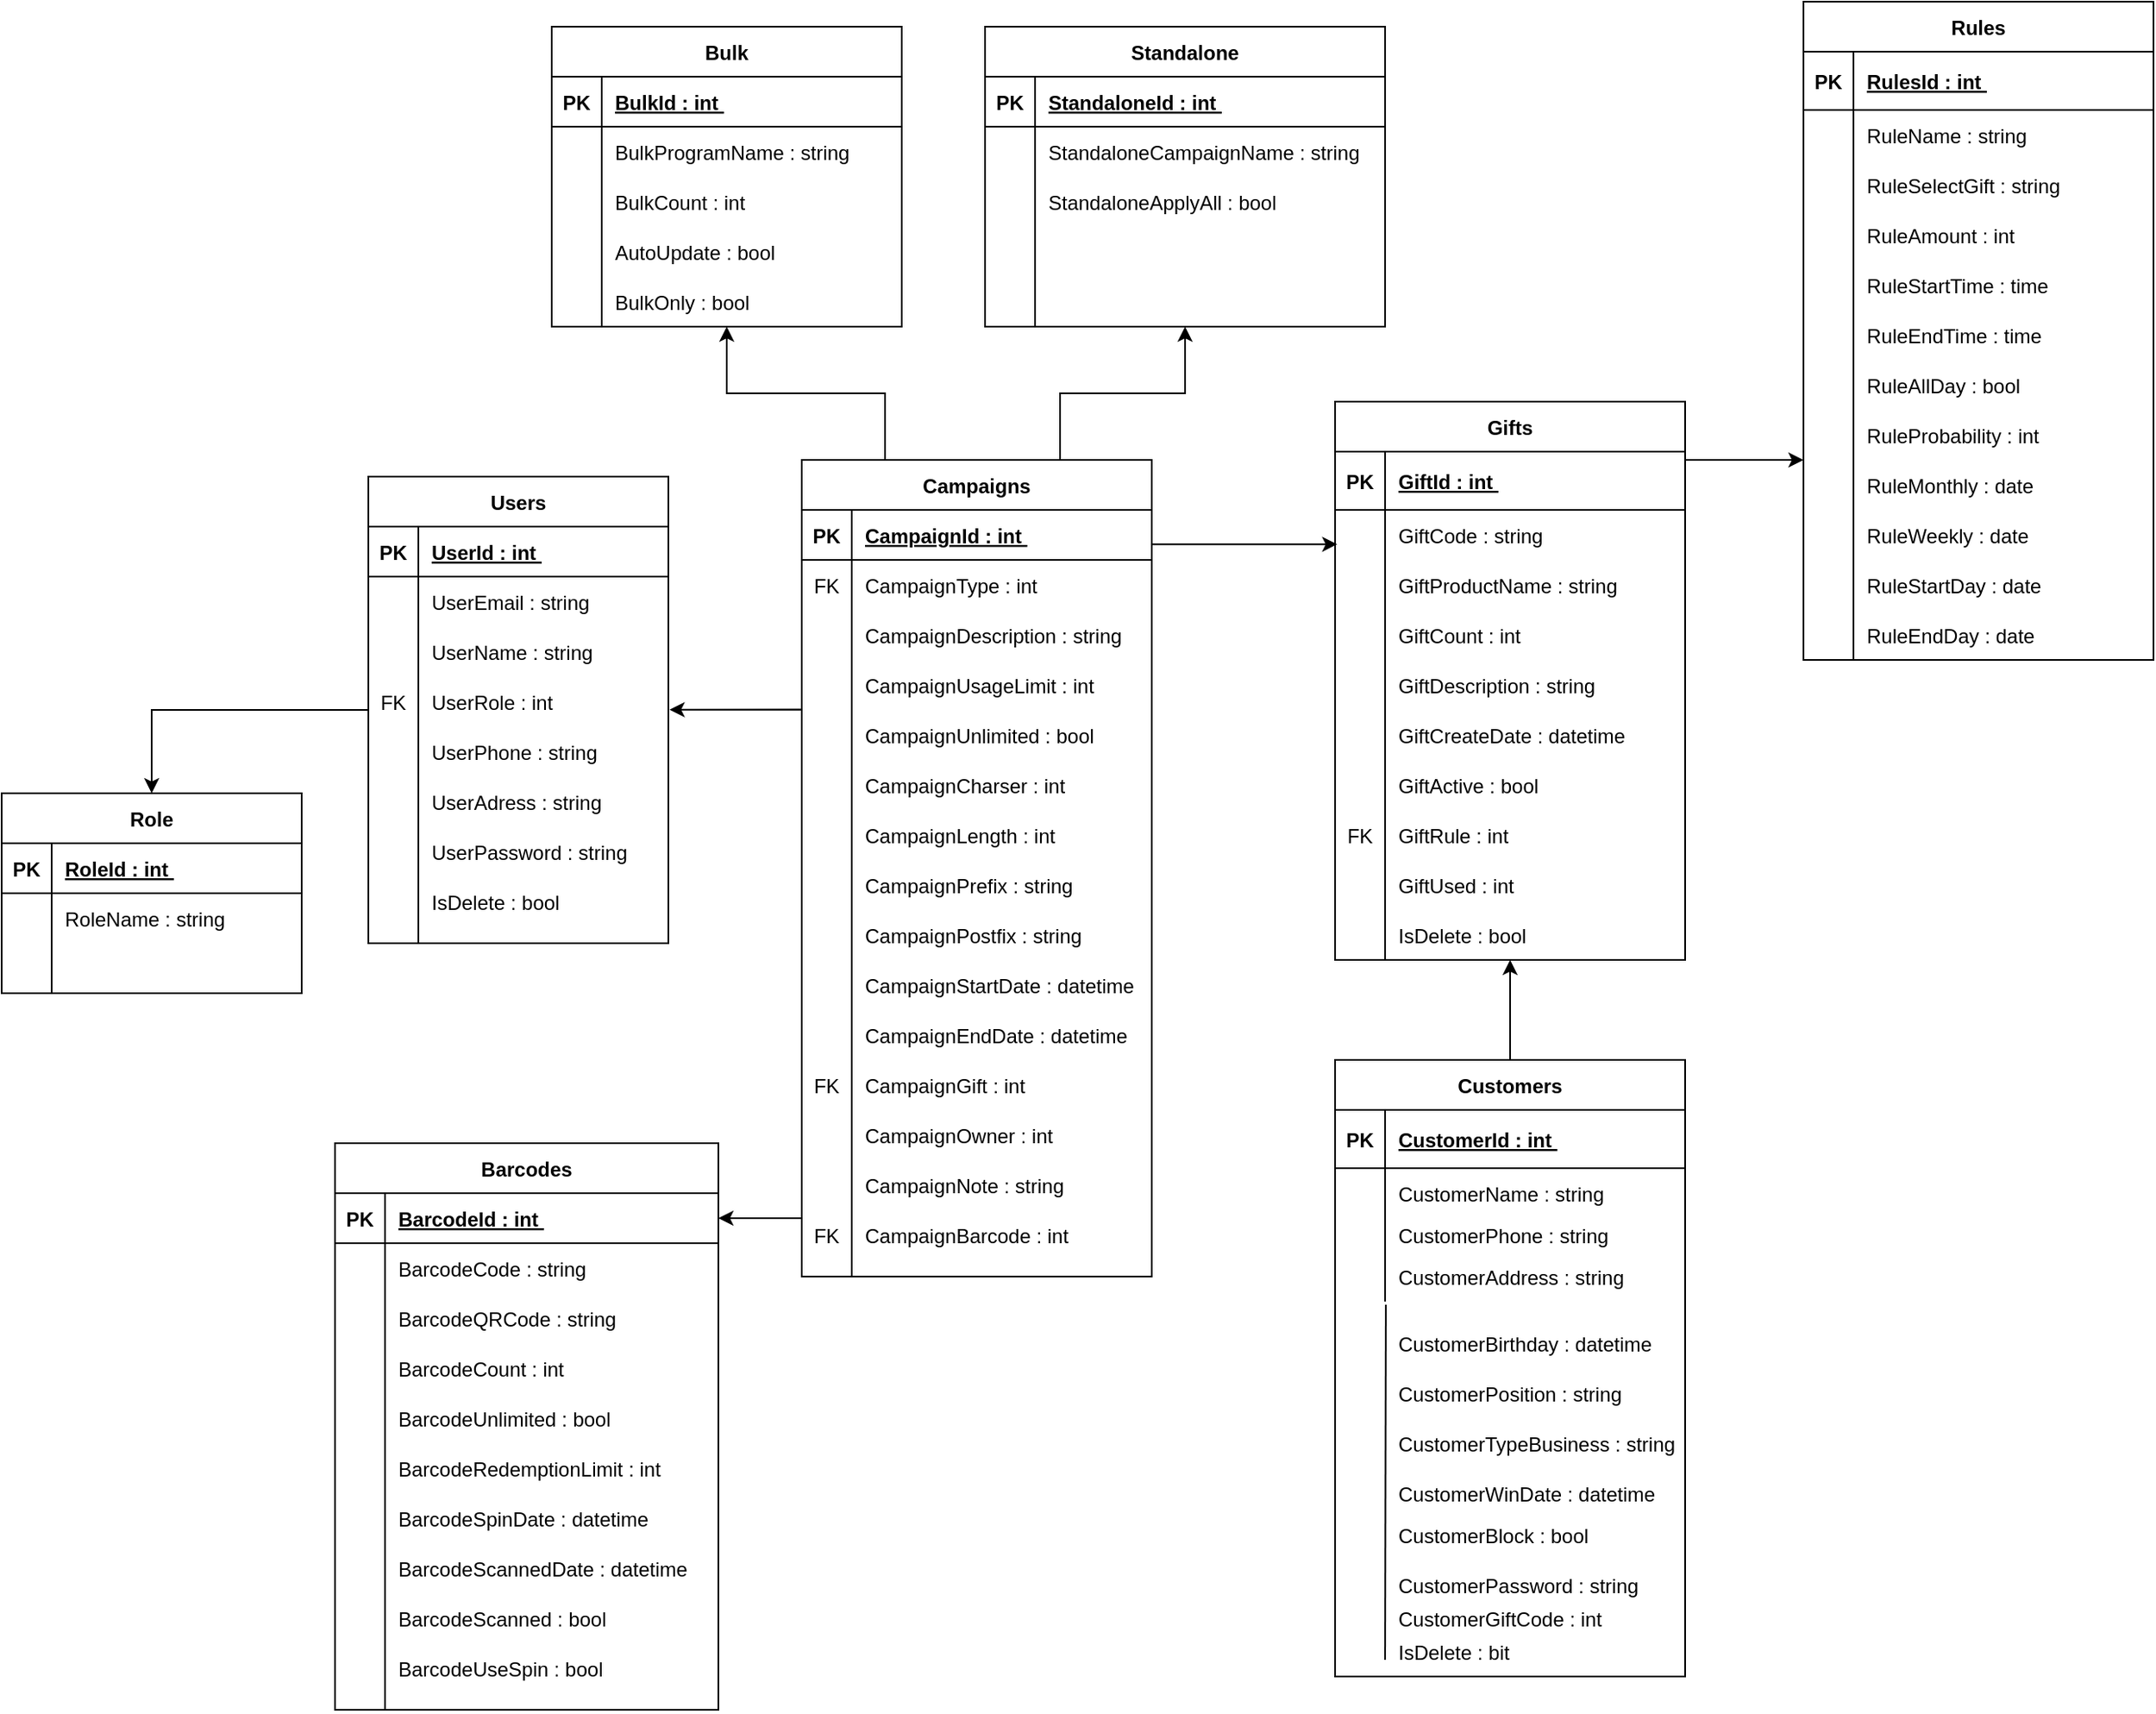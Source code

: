 <mxfile version="20.2.2" type="google"><diagram id="dTAaQoPZ6o5lwDMpIvAt" name="Page-2"><mxGraphModel grid="1" page="1" gridSize="10" guides="1" tooltips="1" connect="1" arrows="1" fold="1" pageScale="1" pageWidth="827" pageHeight="1169" math="0" shadow="0"><root><mxCell id="JAD1rUPPGG7NxrKZZqD0-0"/><mxCell id="JAD1rUPPGG7NxrKZZqD0-1" parent="JAD1rUPPGG7NxrKZZqD0-0"/><mxCell id="nOVEyy-cuo5OlifqItEv-40" value="" style="edgeStyle=orthogonalEdgeStyle;rounded=0;orthogonalLoop=1;jettySize=auto;html=1;" edge="1" parent="JAD1rUPPGG7NxrKZZqD0-1" source="nOVEyy-cuo5OlifqItEv-10" target="nOVEyy-cuo5OlifqItEv-27"><mxGeometry relative="1" as="geometry"><Array as="points"><mxPoint x="40" y="190"/></Array></mxGeometry></mxCell><mxCell id="nOVEyy-cuo5OlifqItEv-10" value="Users" style="shape=table;startSize=30;container=1;collapsible=1;childLayout=tableLayout;fixedRows=1;rowLines=0;fontStyle=1;align=center;resizeLast=1;" vertex="1" parent="JAD1rUPPGG7NxrKZZqD0-1"><mxGeometry x="170" y="50" width="180" height="280" as="geometry"/></mxCell><mxCell id="nOVEyy-cuo5OlifqItEv-11" value="" style="shape=partialRectangle;collapsible=0;dropTarget=0;pointerEvents=0;fillColor=none;top=0;left=0;bottom=1;right=0;points=[[0,0.5],[1,0.5]];portConstraint=eastwest;" vertex="1" parent="nOVEyy-cuo5OlifqItEv-10"><mxGeometry y="30" width="180" height="30" as="geometry"/></mxCell><mxCell id="nOVEyy-cuo5OlifqItEv-12" value="PK" style="shape=partialRectangle;connectable=0;fillColor=none;top=0;left=0;bottom=0;right=0;fontStyle=1;overflow=hidden;" vertex="1" parent="nOVEyy-cuo5OlifqItEv-11"><mxGeometry width="30" height="30" as="geometry"><mxRectangle width="30" height="30" as="alternateBounds"/></mxGeometry></mxCell><mxCell id="nOVEyy-cuo5OlifqItEv-13" value="UserId : int " style="shape=partialRectangle;connectable=0;fillColor=none;top=0;left=0;bottom=0;right=0;align=left;spacingLeft=6;fontStyle=5;overflow=hidden;" vertex="1" parent="nOVEyy-cuo5OlifqItEv-11"><mxGeometry x="30" width="150" height="30" as="geometry"><mxRectangle width="150" height="30" as="alternateBounds"/></mxGeometry></mxCell><mxCell id="nOVEyy-cuo5OlifqItEv-14" value="" style="shape=partialRectangle;collapsible=0;dropTarget=0;pointerEvents=0;fillColor=none;top=0;left=0;bottom=0;right=0;points=[[0,0.5],[1,0.5]];portConstraint=eastwest;" vertex="1" parent="nOVEyy-cuo5OlifqItEv-10"><mxGeometry y="60" width="180" height="30" as="geometry"/></mxCell><mxCell id="nOVEyy-cuo5OlifqItEv-15" value="" style="shape=partialRectangle;connectable=0;fillColor=none;top=0;left=0;bottom=0;right=0;editable=1;overflow=hidden;" vertex="1" parent="nOVEyy-cuo5OlifqItEv-14"><mxGeometry width="30" height="30" as="geometry"><mxRectangle width="30" height="30" as="alternateBounds"/></mxGeometry></mxCell><mxCell id="nOVEyy-cuo5OlifqItEv-16" value="UserEmail : string    " style="shape=partialRectangle;connectable=0;fillColor=none;top=0;left=0;bottom=0;right=0;align=left;spacingLeft=6;overflow=hidden;" vertex="1" parent="nOVEyy-cuo5OlifqItEv-14"><mxGeometry x="30" width="150" height="30" as="geometry"><mxRectangle width="150" height="30" as="alternateBounds"/></mxGeometry></mxCell><mxCell id="nOVEyy-cuo5OlifqItEv-17" value="" style="shape=partialRectangle;collapsible=0;dropTarget=0;pointerEvents=0;fillColor=none;top=0;left=0;bottom=0;right=0;points=[[0,0.5],[1,0.5]];portConstraint=eastwest;" vertex="1" parent="nOVEyy-cuo5OlifqItEv-10"><mxGeometry y="90" width="180" height="30" as="geometry"/></mxCell><mxCell id="nOVEyy-cuo5OlifqItEv-18" value="" style="shape=partialRectangle;connectable=0;fillColor=none;top=0;left=0;bottom=0;right=0;editable=1;overflow=hidden;" vertex="1" parent="nOVEyy-cuo5OlifqItEv-17"><mxGeometry width="30" height="30" as="geometry"><mxRectangle width="30" height="30" as="alternateBounds"/></mxGeometry></mxCell><mxCell id="nOVEyy-cuo5OlifqItEv-19" value="UserName : string" style="shape=partialRectangle;connectable=0;fillColor=none;top=0;left=0;bottom=0;right=0;align=left;spacingLeft=6;overflow=hidden;" vertex="1" parent="nOVEyy-cuo5OlifqItEv-17"><mxGeometry x="30" width="150" height="30" as="geometry"><mxRectangle width="150" height="30" as="alternateBounds"/></mxGeometry></mxCell><mxCell id="nOVEyy-cuo5OlifqItEv-20" value="" style="shape=partialRectangle;collapsible=0;dropTarget=0;pointerEvents=0;fillColor=none;top=0;left=0;bottom=0;right=0;points=[[0,0.5],[1,0.5]];portConstraint=eastwest;" vertex="1" parent="nOVEyy-cuo5OlifqItEv-10"><mxGeometry y="120" width="180" height="30" as="geometry"/></mxCell><mxCell id="nOVEyy-cuo5OlifqItEv-21" value="FK" style="shape=partialRectangle;connectable=0;fillColor=none;top=0;left=0;bottom=0;right=0;editable=1;overflow=hidden;" vertex="1" parent="nOVEyy-cuo5OlifqItEv-20"><mxGeometry width="30" height="30" as="geometry"><mxRectangle width="30" height="30" as="alternateBounds"/></mxGeometry></mxCell><mxCell id="nOVEyy-cuo5OlifqItEv-22" value="UserRole : int" style="shape=partialRectangle;connectable=0;fillColor=none;top=0;left=0;bottom=0;right=0;align=left;spacingLeft=6;overflow=hidden;" vertex="1" parent="nOVEyy-cuo5OlifqItEv-20"><mxGeometry x="30" width="150" height="30" as="geometry"><mxRectangle width="150" height="30" as="alternateBounds"/></mxGeometry></mxCell><mxCell id="nOVEyy-cuo5OlifqItEv-54" value="" style="edgeStyle=orthogonalEdgeStyle;rounded=0;orthogonalLoop=1;jettySize=auto;html=1;entryX=1.004;entryY=0.661;entryDx=0;entryDy=0;entryPerimeter=0;" edge="1" parent="nOVEyy-cuo5OlifqItEv-10" target="nOVEyy-cuo5OlifqItEv-20"><mxGeometry relative="1" as="geometry"><Array as="points"><mxPoint x="260" y="140"/></Array><mxPoint x="260" y="150" as="sourcePoint"/></mxGeometry></mxCell><mxCell id="nOVEyy-cuo5OlifqItEv-23" value="UserPhone : string" style="shape=partialRectangle;connectable=0;fillColor=none;top=0;left=0;bottom=0;right=0;align=left;spacingLeft=6;overflow=hidden;" vertex="1" parent="JAD1rUPPGG7NxrKZZqD0-1"><mxGeometry x="200" y="200" width="150" height="30" as="geometry"><mxRectangle width="150" height="30" as="alternateBounds"/></mxGeometry></mxCell><mxCell id="nOVEyy-cuo5OlifqItEv-24" value="UserAdress : string" style="shape=partialRectangle;connectable=0;fillColor=none;top=0;left=0;bottom=0;right=0;align=left;spacingLeft=6;overflow=hidden;" vertex="1" parent="JAD1rUPPGG7NxrKZZqD0-1"><mxGeometry x="200" y="230" width="150" height="30" as="geometry"><mxRectangle width="150" height="30" as="alternateBounds"/></mxGeometry></mxCell><mxCell id="nOVEyy-cuo5OlifqItEv-25" value="UserPassword : string" style="shape=partialRectangle;connectable=0;fillColor=none;top=0;left=0;bottom=0;right=0;align=left;spacingLeft=6;overflow=hidden;" vertex="1" parent="JAD1rUPPGG7NxrKZZqD0-1"><mxGeometry x="200" y="260" width="150" height="30" as="geometry"><mxRectangle width="150" height="30" as="alternateBounds"/></mxGeometry></mxCell><mxCell id="nOVEyy-cuo5OlifqItEv-26" value="IsDelete : bool" style="shape=partialRectangle;connectable=0;fillColor=none;top=0;left=0;bottom=0;right=0;align=left;spacingLeft=6;overflow=hidden;" vertex="1" parent="JAD1rUPPGG7NxrKZZqD0-1"><mxGeometry x="200" y="290" width="150" height="30" as="geometry"><mxRectangle width="150" height="30" as="alternateBounds"/></mxGeometry></mxCell><mxCell id="nOVEyy-cuo5OlifqItEv-27" value="Role" style="shape=table;startSize=30;container=1;collapsible=1;childLayout=tableLayout;fixedRows=1;rowLines=0;fontStyle=1;align=center;resizeLast=1;" vertex="1" parent="JAD1rUPPGG7NxrKZZqD0-1"><mxGeometry x="-50" y="240" width="180" height="120" as="geometry"/></mxCell><mxCell id="nOVEyy-cuo5OlifqItEv-28" value="" style="shape=partialRectangle;collapsible=0;dropTarget=0;pointerEvents=0;fillColor=none;top=0;left=0;bottom=1;right=0;points=[[0,0.5],[1,0.5]];portConstraint=eastwest;" vertex="1" parent="nOVEyy-cuo5OlifqItEv-27"><mxGeometry y="30" width="180" height="30" as="geometry"/></mxCell><mxCell id="nOVEyy-cuo5OlifqItEv-29" value="PK" style="shape=partialRectangle;connectable=0;fillColor=none;top=0;left=0;bottom=0;right=0;fontStyle=1;overflow=hidden;" vertex="1" parent="nOVEyy-cuo5OlifqItEv-28"><mxGeometry width="30" height="30" as="geometry"><mxRectangle width="30" height="30" as="alternateBounds"/></mxGeometry></mxCell><mxCell id="nOVEyy-cuo5OlifqItEv-30" value="RoleId : int " style="shape=partialRectangle;connectable=0;fillColor=none;top=0;left=0;bottom=0;right=0;align=left;spacingLeft=6;fontStyle=5;overflow=hidden;" vertex="1" parent="nOVEyy-cuo5OlifqItEv-28"><mxGeometry x="30" width="150" height="30" as="geometry"><mxRectangle width="150" height="30" as="alternateBounds"/></mxGeometry></mxCell><mxCell id="nOVEyy-cuo5OlifqItEv-31" value="" style="shape=partialRectangle;collapsible=0;dropTarget=0;pointerEvents=0;fillColor=none;top=0;left=0;bottom=0;right=0;points=[[0,0.5],[1,0.5]];portConstraint=eastwest;" vertex="1" parent="nOVEyy-cuo5OlifqItEv-27"><mxGeometry y="60" width="180" height="30" as="geometry"/></mxCell><mxCell id="nOVEyy-cuo5OlifqItEv-32" value="" style="shape=partialRectangle;connectable=0;fillColor=none;top=0;left=0;bottom=0;right=0;editable=1;overflow=hidden;" vertex="1" parent="nOVEyy-cuo5OlifqItEv-31"><mxGeometry width="30" height="30" as="geometry"><mxRectangle width="30" height="30" as="alternateBounds"/></mxGeometry></mxCell><mxCell id="nOVEyy-cuo5OlifqItEv-33" value="RoleName : string    " style="shape=partialRectangle;connectable=0;fillColor=none;top=0;left=0;bottom=0;right=0;align=left;spacingLeft=6;overflow=hidden;" vertex="1" parent="nOVEyy-cuo5OlifqItEv-31"><mxGeometry x="30" width="150" height="30" as="geometry"><mxRectangle width="150" height="30" as="alternateBounds"/></mxGeometry></mxCell><mxCell id="nOVEyy-cuo5OlifqItEv-34" value="" style="shape=partialRectangle;collapsible=0;dropTarget=0;pointerEvents=0;fillColor=none;top=0;left=0;bottom=0;right=0;points=[[0,0.5],[1,0.5]];portConstraint=eastwest;" vertex="1" parent="nOVEyy-cuo5OlifqItEv-27"><mxGeometry y="90" width="180" height="30" as="geometry"/></mxCell><mxCell id="nOVEyy-cuo5OlifqItEv-35" value="" style="shape=partialRectangle;connectable=0;fillColor=none;top=0;left=0;bottom=0;right=0;editable=1;overflow=hidden;" vertex="1" parent="nOVEyy-cuo5OlifqItEv-34"><mxGeometry width="30" height="30" as="geometry"><mxRectangle width="30" height="30" as="alternateBounds"/></mxGeometry></mxCell><mxCell id="nOVEyy-cuo5OlifqItEv-36" value="" style="shape=partialRectangle;connectable=0;fillColor=none;top=0;left=0;bottom=0;right=0;align=left;spacingLeft=6;overflow=hidden;" vertex="1" parent="nOVEyy-cuo5OlifqItEv-34"><mxGeometry x="30" width="150" height="30" as="geometry"><mxRectangle width="150" height="30" as="alternateBounds"/></mxGeometry></mxCell><mxCell id="nOVEyy-cuo5OlifqItEv-90" value="" style="edgeStyle=orthogonalEdgeStyle;rounded=0;orthogonalLoop=1;jettySize=auto;html=1;" edge="1" parent="JAD1rUPPGG7NxrKZZqD0-1" source="nOVEyy-cuo5OlifqItEv-41" target="nOVEyy-cuo5OlifqItEv-77"><mxGeometry relative="1" as="geometry"><Array as="points"><mxPoint x="480"/><mxPoint x="385"/></Array></mxGeometry></mxCell><mxCell id="nOVEyy-cuo5OlifqItEv-124" value="" style="edgeStyle=orthogonalEdgeStyle;rounded=0;orthogonalLoop=1;jettySize=auto;html=1;entryX=0.006;entryY=0.686;entryDx=0;entryDy=0;entryPerimeter=0;" edge="1" parent="JAD1rUPPGG7NxrKZZqD0-1" source="nOVEyy-cuo5OlifqItEv-41" target="nOVEyy-cuo5OlifqItEv-125"><mxGeometry relative="1" as="geometry"><mxPoint x="700" y="235" as="targetPoint"/><Array as="points"><mxPoint x="751" y="90"/></Array></mxGeometry></mxCell><mxCell id="nOVEyy-cuo5OlifqItEv-173" value="" style="edgeStyle=orthogonalEdgeStyle;rounded=0;orthogonalLoop=1;jettySize=auto;html=1;entryX=1;entryY=0.5;entryDx=0;entryDy=0;" edge="1" parent="JAD1rUPPGG7NxrKZZqD0-1" source="nOVEyy-cuo5OlifqItEv-41" target="nOVEyy-cuo5OlifqItEv-161"><mxGeometry relative="1" as="geometry"><mxPoint x="690" y="570" as="targetPoint"/><Array as="points"><mxPoint x="410" y="495"/><mxPoint x="410" y="495"/></Array></mxGeometry></mxCell><mxCell id="nOVEyy-cuo5OlifqItEv-41" value="Campaigns" style="shape=table;startSize=30;container=1;collapsible=1;childLayout=tableLayout;fixedRows=1;rowLines=0;fontStyle=1;align=center;resizeLast=1;" vertex="1" parent="JAD1rUPPGG7NxrKZZqD0-1"><mxGeometry x="430" y="40" width="210" height="490" as="geometry"/></mxCell><mxCell id="nOVEyy-cuo5OlifqItEv-42" value="" style="shape=partialRectangle;collapsible=0;dropTarget=0;pointerEvents=0;fillColor=none;top=0;left=0;bottom=1;right=0;points=[[0,0.5],[1,0.5]];portConstraint=eastwest;" vertex="1" parent="nOVEyy-cuo5OlifqItEv-41"><mxGeometry y="30" width="210" height="30" as="geometry"/></mxCell><mxCell id="nOVEyy-cuo5OlifqItEv-43" value="PK" style="shape=partialRectangle;connectable=0;fillColor=none;top=0;left=0;bottom=0;right=0;fontStyle=1;overflow=hidden;perimeterSpacing=1;" vertex="1" parent="nOVEyy-cuo5OlifqItEv-42"><mxGeometry width="30" height="30" as="geometry"><mxRectangle width="30" height="30" as="alternateBounds"/></mxGeometry></mxCell><mxCell id="nOVEyy-cuo5OlifqItEv-44" value="CampaignId : int " style="shape=partialRectangle;connectable=0;fillColor=none;top=0;left=0;bottom=0;right=0;align=left;spacingLeft=6;fontStyle=5;overflow=hidden;" vertex="1" parent="nOVEyy-cuo5OlifqItEv-42"><mxGeometry x="30" width="180" height="30" as="geometry"><mxRectangle width="180" height="30" as="alternateBounds"/></mxGeometry></mxCell><mxCell id="nOVEyy-cuo5OlifqItEv-45" value="" style="shape=partialRectangle;collapsible=0;dropTarget=0;pointerEvents=0;fillColor=none;top=0;left=0;bottom=0;right=0;points=[[0,0.5],[1,0.5]];portConstraint=eastwest;" vertex="1" parent="nOVEyy-cuo5OlifqItEv-41"><mxGeometry y="60" width="210" height="30" as="geometry"/></mxCell><mxCell id="nOVEyy-cuo5OlifqItEv-46" value="FK" style="shape=partialRectangle;connectable=0;fillColor=none;top=0;left=0;bottom=0;right=0;editable=1;overflow=hidden;" vertex="1" parent="nOVEyy-cuo5OlifqItEv-45"><mxGeometry width="30" height="30" as="geometry"><mxRectangle width="30" height="30" as="alternateBounds"/></mxGeometry></mxCell><mxCell id="nOVEyy-cuo5OlifqItEv-47" value="CampaignType : int    " style="shape=partialRectangle;connectable=0;fillColor=none;top=0;left=0;bottom=0;right=0;align=left;spacingLeft=6;overflow=hidden;" vertex="1" parent="nOVEyy-cuo5OlifqItEv-45"><mxGeometry x="30" width="180" height="30" as="geometry"><mxRectangle width="180" height="30" as="alternateBounds"/></mxGeometry></mxCell><mxCell id="nOVEyy-cuo5OlifqItEv-48" value="" style="shape=partialRectangle;collapsible=0;dropTarget=0;pointerEvents=0;fillColor=none;top=0;left=0;bottom=0;right=0;points=[[0,0.5],[1,0.5]];portConstraint=eastwest;" vertex="1" parent="nOVEyy-cuo5OlifqItEv-41"><mxGeometry y="90" width="210" height="30" as="geometry"/></mxCell><mxCell id="nOVEyy-cuo5OlifqItEv-49" value="" style="shape=partialRectangle;connectable=0;fillColor=none;top=0;left=0;bottom=0;right=0;editable=1;overflow=hidden;" vertex="1" parent="nOVEyy-cuo5OlifqItEv-48"><mxGeometry width="30" height="30" as="geometry"><mxRectangle width="30" height="30" as="alternateBounds"/></mxGeometry></mxCell><mxCell id="nOVEyy-cuo5OlifqItEv-50" value="CampaignDescription : string" style="shape=partialRectangle;connectable=0;fillColor=none;top=0;left=0;bottom=0;right=0;align=left;spacingLeft=6;overflow=hidden;" vertex="1" parent="nOVEyy-cuo5OlifqItEv-48"><mxGeometry x="30" width="180" height="30" as="geometry"><mxRectangle width="180" height="30" as="alternateBounds"/></mxGeometry></mxCell><mxCell id="nOVEyy-cuo5OlifqItEv-51" value="" style="shape=partialRectangle;collapsible=0;dropTarget=0;pointerEvents=0;fillColor=none;top=0;left=0;bottom=0;right=0;points=[[0,0.5],[1,0.5]];portConstraint=eastwest;" vertex="1" parent="nOVEyy-cuo5OlifqItEv-41"><mxGeometry y="120" width="210" height="30" as="geometry"/></mxCell><mxCell id="nOVEyy-cuo5OlifqItEv-52" value="" style="shape=partialRectangle;connectable=0;fillColor=none;top=0;left=0;bottom=0;right=0;editable=1;overflow=hidden;" vertex="1" parent="nOVEyy-cuo5OlifqItEv-51"><mxGeometry width="30" height="30" as="geometry"><mxRectangle width="30" height="30" as="alternateBounds"/></mxGeometry></mxCell><mxCell id="nOVEyy-cuo5OlifqItEv-53" value="CampaignUsageLimit : int" style="shape=partialRectangle;connectable=0;fillColor=none;top=0;left=0;bottom=0;right=0;align=left;spacingLeft=6;overflow=hidden;" vertex="1" parent="nOVEyy-cuo5OlifqItEv-51"><mxGeometry x="30" width="180" height="30" as="geometry"><mxRectangle width="180" height="30" as="alternateBounds"/></mxGeometry></mxCell><mxCell id="nOVEyy-cuo5OlifqItEv-69" value="CampaignUnlimited : bool" style="shape=partialRectangle;connectable=0;fillColor=none;top=0;left=0;bottom=0;right=0;align=left;spacingLeft=6;overflow=hidden;" vertex="1" parent="JAD1rUPPGG7NxrKZZqD0-1"><mxGeometry x="460" y="190" width="170" height="30" as="geometry"><mxRectangle width="170" height="30" as="alternateBounds"/></mxGeometry></mxCell><mxCell id="nOVEyy-cuo5OlifqItEv-70" value="CampaignCharser : int" style="shape=partialRectangle;connectable=0;fillColor=none;top=0;left=0;bottom=0;right=0;align=left;spacingLeft=6;overflow=hidden;" vertex="1" parent="JAD1rUPPGG7NxrKZZqD0-1"><mxGeometry x="460" y="220" width="170" height="30" as="geometry"><mxRectangle width="170" height="30" as="alternateBounds"/></mxGeometry></mxCell><mxCell id="nOVEyy-cuo5OlifqItEv-71" value="CampaignLength : int" style="shape=partialRectangle;connectable=0;fillColor=none;top=0;left=0;bottom=0;right=0;align=left;spacingLeft=6;overflow=hidden;" vertex="1" parent="JAD1rUPPGG7NxrKZZqD0-1"><mxGeometry x="460" y="250" width="170" height="30" as="geometry"><mxRectangle width="170" height="30" as="alternateBounds"/></mxGeometry></mxCell><mxCell id="nOVEyy-cuo5OlifqItEv-72" value="CampaignPrefix : string" style="shape=partialRectangle;connectable=0;fillColor=none;top=0;left=0;bottom=0;right=0;align=left;spacingLeft=6;overflow=hidden;" vertex="1" parent="JAD1rUPPGG7NxrKZZqD0-1"><mxGeometry x="460" y="280" width="170" height="30" as="geometry"><mxRectangle width="170" height="30" as="alternateBounds"/></mxGeometry></mxCell><mxCell id="nOVEyy-cuo5OlifqItEv-73" value="CampaignPostfix : string" style="shape=partialRectangle;connectable=0;fillColor=none;top=0;left=0;bottom=0;right=0;align=left;spacingLeft=6;overflow=hidden;" vertex="1" parent="JAD1rUPPGG7NxrKZZqD0-1"><mxGeometry x="460" y="310" width="170" height="30" as="geometry"><mxRectangle width="170" height="30" as="alternateBounds"/></mxGeometry></mxCell><mxCell id="nOVEyy-cuo5OlifqItEv-74" value="CampaignStartDate : datetime" style="shape=partialRectangle;connectable=0;fillColor=none;top=0;left=0;bottom=0;right=0;align=left;spacingLeft=6;overflow=hidden;" vertex="1" parent="JAD1rUPPGG7NxrKZZqD0-1"><mxGeometry x="460" y="340" width="180" height="30" as="geometry"><mxRectangle width="170" height="30" as="alternateBounds"/></mxGeometry></mxCell><mxCell id="nOVEyy-cuo5OlifqItEv-76" value="CampaignEndDate : datetime" style="shape=partialRectangle;connectable=0;fillColor=none;top=0;left=0;bottom=0;right=0;align=left;spacingLeft=6;overflow=hidden;" vertex="1" parent="JAD1rUPPGG7NxrKZZqD0-1"><mxGeometry x="460" y="370" width="180" height="30" as="geometry"><mxRectangle width="170" height="30" as="alternateBounds"/></mxGeometry></mxCell><mxCell id="nOVEyy-cuo5OlifqItEv-77" value="Bulk" style="shape=table;startSize=30;container=1;collapsible=1;childLayout=tableLayout;fixedRows=1;rowLines=0;fontStyle=1;align=center;resizeLast=1;" vertex="1" parent="JAD1rUPPGG7NxrKZZqD0-1"><mxGeometry x="280" y="-220" width="210" height="180" as="geometry"/></mxCell><mxCell id="nOVEyy-cuo5OlifqItEv-78" value="" style="shape=partialRectangle;collapsible=0;dropTarget=0;pointerEvents=0;fillColor=none;top=0;left=0;bottom=1;right=0;points=[[0,0.5],[1,0.5]];portConstraint=eastwest;" vertex="1" parent="nOVEyy-cuo5OlifqItEv-77"><mxGeometry y="30" width="210" height="30" as="geometry"/></mxCell><mxCell id="nOVEyy-cuo5OlifqItEv-79" value="PK" style="shape=partialRectangle;connectable=0;fillColor=none;top=0;left=0;bottom=0;right=0;fontStyle=1;overflow=hidden;" vertex="1" parent="nOVEyy-cuo5OlifqItEv-78"><mxGeometry width="30" height="30" as="geometry"><mxRectangle width="30" height="30" as="alternateBounds"/></mxGeometry></mxCell><mxCell id="nOVEyy-cuo5OlifqItEv-80" value="BulkId : int " style="shape=partialRectangle;connectable=0;fillColor=none;top=0;left=0;bottom=0;right=0;align=left;spacingLeft=6;fontStyle=5;overflow=hidden;" vertex="1" parent="nOVEyy-cuo5OlifqItEv-78"><mxGeometry x="30" width="180" height="30" as="geometry"><mxRectangle width="180" height="30" as="alternateBounds"/></mxGeometry></mxCell><mxCell id="nOVEyy-cuo5OlifqItEv-81" value="" style="shape=partialRectangle;collapsible=0;dropTarget=0;pointerEvents=0;fillColor=none;top=0;left=0;bottom=0;right=0;points=[[0,0.5],[1,0.5]];portConstraint=eastwest;" vertex="1" parent="nOVEyy-cuo5OlifqItEv-77"><mxGeometry y="60" width="210" height="30" as="geometry"/></mxCell><mxCell id="nOVEyy-cuo5OlifqItEv-82" value="" style="shape=partialRectangle;connectable=0;fillColor=none;top=0;left=0;bottom=0;right=0;editable=1;overflow=hidden;" vertex="1" parent="nOVEyy-cuo5OlifqItEv-81"><mxGeometry width="30" height="30" as="geometry"><mxRectangle width="30" height="30" as="alternateBounds"/></mxGeometry></mxCell><mxCell id="nOVEyy-cuo5OlifqItEv-83" value="BulkProgramName : string    " style="shape=partialRectangle;connectable=0;fillColor=none;top=0;left=0;bottom=0;right=0;align=left;spacingLeft=6;overflow=hidden;" vertex="1" parent="nOVEyy-cuo5OlifqItEv-81"><mxGeometry x="30" width="180" height="30" as="geometry"><mxRectangle width="180" height="30" as="alternateBounds"/></mxGeometry></mxCell><mxCell id="nOVEyy-cuo5OlifqItEv-87" value="" style="shape=partialRectangle;collapsible=0;dropTarget=0;pointerEvents=0;fillColor=none;top=0;left=0;bottom=0;right=0;points=[[0,0.5],[1,0.5]];portConstraint=eastwest;" vertex="1" parent="nOVEyy-cuo5OlifqItEv-77"><mxGeometry y="90" width="210" height="30" as="geometry"/></mxCell><mxCell id="nOVEyy-cuo5OlifqItEv-88" value="" style="shape=partialRectangle;connectable=0;fillColor=none;top=0;left=0;bottom=0;right=0;editable=1;overflow=hidden;" vertex="1" parent="nOVEyy-cuo5OlifqItEv-87"><mxGeometry width="30" height="30" as="geometry"><mxRectangle width="30" height="30" as="alternateBounds"/></mxGeometry></mxCell><mxCell id="nOVEyy-cuo5OlifqItEv-89" value="BulkCount : int" style="shape=partialRectangle;connectable=0;fillColor=none;top=0;left=0;bottom=0;right=0;align=left;spacingLeft=6;overflow=hidden;" vertex="1" parent="nOVEyy-cuo5OlifqItEv-87"><mxGeometry x="30" width="180" height="30" as="geometry"><mxRectangle width="180" height="30" as="alternateBounds"/></mxGeometry></mxCell><mxCell id="nOVEyy-cuo5OlifqItEv-84" value="" style="shape=partialRectangle;collapsible=0;dropTarget=0;pointerEvents=0;fillColor=none;top=0;left=0;bottom=0;right=0;points=[[0,0.5],[1,0.5]];portConstraint=eastwest;" vertex="1" parent="nOVEyy-cuo5OlifqItEv-77"><mxGeometry y="120" width="210" height="30" as="geometry"/></mxCell><mxCell id="nOVEyy-cuo5OlifqItEv-85" value="" style="shape=partialRectangle;connectable=0;fillColor=none;top=0;left=0;bottom=0;right=0;editable=1;overflow=hidden;" vertex="1" parent="nOVEyy-cuo5OlifqItEv-84"><mxGeometry width="30" height="30" as="geometry"><mxRectangle width="30" height="30" as="alternateBounds"/></mxGeometry></mxCell><mxCell id="nOVEyy-cuo5OlifqItEv-86" value="AutoUpdate : bool" style="shape=partialRectangle;connectable=0;fillColor=none;top=0;left=0;bottom=0;right=0;align=left;spacingLeft=6;overflow=hidden;" vertex="1" parent="nOVEyy-cuo5OlifqItEv-84"><mxGeometry x="30" width="180" height="30" as="geometry"><mxRectangle width="180" height="30" as="alternateBounds"/></mxGeometry></mxCell><mxCell id="nOVEyy-cuo5OlifqItEv-91" value="" style="shape=partialRectangle;collapsible=0;dropTarget=0;pointerEvents=0;fillColor=none;top=0;left=0;bottom=0;right=0;points=[[0,0.5],[1,0.5]];portConstraint=eastwest;" vertex="1" parent="JAD1rUPPGG7NxrKZZqD0-1"><mxGeometry x="280" y="-70" width="210" height="30" as="geometry"/></mxCell><mxCell id="nOVEyy-cuo5OlifqItEv-92" value="" style="shape=partialRectangle;connectable=0;fillColor=none;top=0;left=0;bottom=0;right=0;editable=1;overflow=hidden;" vertex="1" parent="nOVEyy-cuo5OlifqItEv-91"><mxGeometry width="30" height="30" as="geometry"><mxRectangle width="30" height="30" as="alternateBounds"/></mxGeometry></mxCell><mxCell id="nOVEyy-cuo5OlifqItEv-93" value="BulkOnly : bool" style="shape=partialRectangle;connectable=0;fillColor=none;top=0;left=0;bottom=0;right=0;align=left;spacingLeft=6;overflow=hidden;" vertex="1" parent="nOVEyy-cuo5OlifqItEv-91"><mxGeometry x="30" width="180" height="30" as="geometry"><mxRectangle width="180" height="30" as="alternateBounds"/></mxGeometry></mxCell><mxCell id="nOVEyy-cuo5OlifqItEv-94" value="Standalone" style="shape=table;startSize=30;container=1;collapsible=1;childLayout=tableLayout;fixedRows=1;rowLines=0;fontStyle=1;align=center;resizeLast=1;" vertex="1" parent="JAD1rUPPGG7NxrKZZqD0-1"><mxGeometry x="540" y="-220" width="240" height="180" as="geometry"/></mxCell><mxCell id="nOVEyy-cuo5OlifqItEv-95" value="" style="shape=partialRectangle;collapsible=0;dropTarget=0;pointerEvents=0;fillColor=none;top=0;left=0;bottom=1;right=0;points=[[0,0.5],[1,0.5]];portConstraint=eastwest;" vertex="1" parent="nOVEyy-cuo5OlifqItEv-94"><mxGeometry y="30" width="240" height="30" as="geometry"/></mxCell><mxCell id="nOVEyy-cuo5OlifqItEv-96" value="PK" style="shape=partialRectangle;connectable=0;fillColor=none;top=0;left=0;bottom=0;right=0;fontStyle=1;overflow=hidden;" vertex="1" parent="nOVEyy-cuo5OlifqItEv-95"><mxGeometry width="30" height="30" as="geometry"><mxRectangle width="30" height="30" as="alternateBounds"/></mxGeometry></mxCell><mxCell id="nOVEyy-cuo5OlifqItEv-97" value="StandaloneId : int " style="shape=partialRectangle;connectable=0;fillColor=none;top=0;left=0;bottom=0;right=0;align=left;spacingLeft=6;fontStyle=5;overflow=hidden;" vertex="1" parent="nOVEyy-cuo5OlifqItEv-95"><mxGeometry x="30" width="210" height="30" as="geometry"><mxRectangle width="210" height="30" as="alternateBounds"/></mxGeometry></mxCell><mxCell id="nOVEyy-cuo5OlifqItEv-98" value="" style="shape=partialRectangle;collapsible=0;dropTarget=0;pointerEvents=0;fillColor=none;top=0;left=0;bottom=0;right=0;points=[[0,0.5],[1,0.5]];portConstraint=eastwest;" vertex="1" parent="nOVEyy-cuo5OlifqItEv-94"><mxGeometry y="60" width="240" height="30" as="geometry"/></mxCell><mxCell id="nOVEyy-cuo5OlifqItEv-99" value="" style="shape=partialRectangle;connectable=0;fillColor=none;top=0;left=0;bottom=0;right=0;editable=1;overflow=hidden;" vertex="1" parent="nOVEyy-cuo5OlifqItEv-98"><mxGeometry width="30" height="30" as="geometry"><mxRectangle width="30" height="30" as="alternateBounds"/></mxGeometry></mxCell><mxCell id="nOVEyy-cuo5OlifqItEv-100" value="StandaloneCampaignName : string    " style="shape=partialRectangle;connectable=0;fillColor=none;top=0;left=0;bottom=0;right=0;align=left;spacingLeft=6;overflow=hidden;" vertex="1" parent="nOVEyy-cuo5OlifqItEv-98"><mxGeometry x="30" width="210" height="30" as="geometry"><mxRectangle width="210" height="30" as="alternateBounds"/></mxGeometry></mxCell><mxCell id="nOVEyy-cuo5OlifqItEv-101" value="" style="shape=partialRectangle;collapsible=0;dropTarget=0;pointerEvents=0;fillColor=none;top=0;left=0;bottom=0;right=0;points=[[0,0.5],[1,0.5]];portConstraint=eastwest;" vertex="1" parent="nOVEyy-cuo5OlifqItEv-94"><mxGeometry y="90" width="240" height="30" as="geometry"/></mxCell><mxCell id="nOVEyy-cuo5OlifqItEv-102" value="" style="shape=partialRectangle;connectable=0;fillColor=none;top=0;left=0;bottom=0;right=0;editable=1;overflow=hidden;" vertex="1" parent="nOVEyy-cuo5OlifqItEv-101"><mxGeometry width="30" height="30" as="geometry"><mxRectangle width="30" height="30" as="alternateBounds"/></mxGeometry></mxCell><mxCell id="nOVEyy-cuo5OlifqItEv-103" value="StandaloneApplyAll : bool" style="shape=partialRectangle;connectable=0;fillColor=none;top=0;left=0;bottom=0;right=0;align=left;spacingLeft=6;overflow=hidden;" vertex="1" parent="nOVEyy-cuo5OlifqItEv-101"><mxGeometry x="30" width="210" height="30" as="geometry"><mxRectangle width="210" height="30" as="alternateBounds"/></mxGeometry></mxCell><mxCell id="nOVEyy-cuo5OlifqItEv-104" value="" style="shape=partialRectangle;collapsible=0;dropTarget=0;pointerEvents=0;fillColor=none;top=0;left=0;bottom=0;right=0;points=[[0,0.5],[1,0.5]];portConstraint=eastwest;" vertex="1" parent="nOVEyy-cuo5OlifqItEv-94"><mxGeometry y="120" width="240" height="30" as="geometry"/></mxCell><mxCell id="nOVEyy-cuo5OlifqItEv-105" value="" style="shape=partialRectangle;connectable=0;fillColor=none;top=0;left=0;bottom=0;right=0;editable=1;overflow=hidden;" vertex="1" parent="nOVEyy-cuo5OlifqItEv-104"><mxGeometry width="30" height="30" as="geometry"><mxRectangle width="30" height="30" as="alternateBounds"/></mxGeometry></mxCell><mxCell id="nOVEyy-cuo5OlifqItEv-106" value="" style="shape=partialRectangle;connectable=0;fillColor=none;top=0;left=0;bottom=0;right=0;align=left;spacingLeft=6;overflow=hidden;" vertex="1" parent="nOVEyy-cuo5OlifqItEv-104"><mxGeometry x="30" width="210" height="30" as="geometry"><mxRectangle width="210" height="30" as="alternateBounds"/></mxGeometry></mxCell><mxCell id="nOVEyy-cuo5OlifqItEv-109" value="" style="edgeStyle=orthogonalEdgeStyle;rounded=0;orthogonalLoop=1;jettySize=auto;html=1;entryX=0.5;entryY=1;entryDx=0;entryDy=0;" edge="1" parent="JAD1rUPPGG7NxrKZZqD0-1" target="nOVEyy-cuo5OlifqItEv-94"><mxGeometry relative="1" as="geometry"><mxPoint x="585" y="40" as="sourcePoint"/><mxPoint x="470" y="-40" as="targetPoint"/><Array as="points"><mxPoint x="585"/><mxPoint x="660"/></Array></mxGeometry></mxCell><mxCell id="nOVEyy-cuo5OlifqItEv-110" value="CampaignGift : int" style="shape=partialRectangle;connectable=0;fillColor=none;top=0;left=0;bottom=0;right=0;align=left;spacingLeft=6;overflow=hidden;" vertex="1" parent="JAD1rUPPGG7NxrKZZqD0-1"><mxGeometry x="460" y="400" width="180" height="30" as="geometry"><mxRectangle width="170" height="30" as="alternateBounds"/></mxGeometry></mxCell><mxCell id="nOVEyy-cuo5OlifqItEv-147" value="" style="edgeStyle=orthogonalEdgeStyle;rounded=0;orthogonalLoop=1;jettySize=auto;html=1;" edge="1" parent="JAD1rUPPGG7NxrKZZqD0-1" source="nOVEyy-cuo5OlifqItEv-111" target="nOVEyy-cuo5OlifqItEv-134"><mxGeometry relative="1" as="geometry"><Array as="points"><mxPoint x="1020" y="40"/><mxPoint x="1020" y="40"/></Array></mxGeometry></mxCell><mxCell id="nOVEyy-cuo5OlifqItEv-111" value="Gifts" style="shape=table;startSize=30;container=1;collapsible=1;childLayout=tableLayout;fixedRows=1;rowLines=0;fontStyle=1;align=center;resizeLast=1;" vertex="1" parent="JAD1rUPPGG7NxrKZZqD0-1"><mxGeometry x="750" y="5" width="210" height="335" as="geometry"/></mxCell><mxCell id="nOVEyy-cuo5OlifqItEv-112" value="" style="shape=partialRectangle;collapsible=0;dropTarget=0;pointerEvents=0;fillColor=none;top=0;left=0;bottom=1;right=0;points=[[0,0.5],[1,0.5]];portConstraint=eastwest;" vertex="1" parent="nOVEyy-cuo5OlifqItEv-111"><mxGeometry y="30" width="210" height="35" as="geometry"/></mxCell><mxCell id="nOVEyy-cuo5OlifqItEv-113" value="PK" style="shape=partialRectangle;connectable=0;fillColor=none;top=0;left=0;bottom=0;right=0;fontStyle=1;overflow=hidden;" vertex="1" parent="nOVEyy-cuo5OlifqItEv-112"><mxGeometry width="30" height="35" as="geometry"><mxRectangle width="30" height="35" as="alternateBounds"/></mxGeometry></mxCell><mxCell id="nOVEyy-cuo5OlifqItEv-114" value="GiftId : int " style="shape=partialRectangle;connectable=0;fillColor=none;top=0;left=0;bottom=0;right=0;align=left;spacingLeft=6;fontStyle=5;overflow=hidden;" vertex="1" parent="nOVEyy-cuo5OlifqItEv-112"><mxGeometry x="30" width="180" height="35" as="geometry"><mxRectangle width="180" height="35" as="alternateBounds"/></mxGeometry></mxCell><mxCell id="nOVEyy-cuo5OlifqItEv-115" value="" style="shape=partialRectangle;collapsible=0;dropTarget=0;pointerEvents=0;fillColor=none;top=0;left=0;bottom=0;right=0;points=[[0,0.5],[1,0.5]];portConstraint=eastwest;" vertex="1" parent="nOVEyy-cuo5OlifqItEv-111"><mxGeometry y="65" width="210" height="30" as="geometry"/></mxCell><mxCell id="nOVEyy-cuo5OlifqItEv-116" value="" style="shape=partialRectangle;connectable=0;fillColor=none;top=0;left=0;bottom=0;right=0;editable=1;overflow=hidden;" vertex="1" parent="nOVEyy-cuo5OlifqItEv-115"><mxGeometry width="30" height="30" as="geometry"><mxRectangle width="30" height="30" as="alternateBounds"/></mxGeometry></mxCell><mxCell id="nOVEyy-cuo5OlifqItEv-117" value="GiftCode : string" style="shape=partialRectangle;connectable=0;fillColor=none;top=0;left=0;bottom=0;right=0;align=left;spacingLeft=6;overflow=hidden;" vertex="1" parent="nOVEyy-cuo5OlifqItEv-115"><mxGeometry x="30" width="180" height="30" as="geometry"><mxRectangle width="180" height="30" as="alternateBounds"/></mxGeometry></mxCell><mxCell id="nOVEyy-cuo5OlifqItEv-118" value="" style="shape=partialRectangle;collapsible=0;dropTarget=0;pointerEvents=0;fillColor=none;top=0;left=0;bottom=0;right=0;points=[[0,0.5],[1,0.5]];portConstraint=eastwest;" vertex="1" parent="nOVEyy-cuo5OlifqItEv-111"><mxGeometry y="95" width="210" height="30" as="geometry"/></mxCell><mxCell id="nOVEyy-cuo5OlifqItEv-119" value="" style="shape=partialRectangle;connectable=0;fillColor=none;top=0;left=0;bottom=0;right=0;editable=1;overflow=hidden;" vertex="1" parent="nOVEyy-cuo5OlifqItEv-118"><mxGeometry width="30" height="30" as="geometry"><mxRectangle width="30" height="30" as="alternateBounds"/></mxGeometry></mxCell><mxCell id="nOVEyy-cuo5OlifqItEv-120" value="GiftProductName : string" style="shape=partialRectangle;connectable=0;fillColor=none;top=0;left=0;bottom=0;right=0;align=left;spacingLeft=6;overflow=hidden;" vertex="1" parent="nOVEyy-cuo5OlifqItEv-118"><mxGeometry x="30" width="180" height="30" as="geometry"><mxRectangle width="180" height="30" as="alternateBounds"/></mxGeometry></mxCell><mxCell id="nOVEyy-cuo5OlifqItEv-121" value="" style="shape=partialRectangle;collapsible=0;dropTarget=0;pointerEvents=0;fillColor=none;top=0;left=0;bottom=0;right=0;points=[[0,0.5],[1,0.5]];portConstraint=eastwest;" vertex="1" parent="nOVEyy-cuo5OlifqItEv-111"><mxGeometry y="125" width="210" height="30" as="geometry"/></mxCell><mxCell id="nOVEyy-cuo5OlifqItEv-122" value="" style="shape=partialRectangle;connectable=0;fillColor=none;top=0;left=0;bottom=0;right=0;editable=1;overflow=hidden;" vertex="1" parent="nOVEyy-cuo5OlifqItEv-121"><mxGeometry width="30" height="30" as="geometry"><mxRectangle width="30" height="30" as="alternateBounds"/></mxGeometry></mxCell><mxCell id="nOVEyy-cuo5OlifqItEv-123" value="GiftCount : int" style="shape=partialRectangle;connectable=0;fillColor=none;top=0;left=0;bottom=0;right=0;align=left;spacingLeft=6;overflow=hidden;" vertex="1" parent="nOVEyy-cuo5OlifqItEv-121"><mxGeometry x="30" width="180" height="30" as="geometry"><mxRectangle width="180" height="30" as="alternateBounds"/></mxGeometry></mxCell><mxCell id="nOVEyy-cuo5OlifqItEv-125" value="" style="shape=partialRectangle;collapsible=0;dropTarget=0;pointerEvents=0;fillColor=none;top=0;left=0;bottom=0;right=0;points=[[0,0.5],[1,0.5]];portConstraint=eastwest;" vertex="1" parent="JAD1rUPPGG7NxrKZZqD0-1"><mxGeometry x="750" y="70" width="210" height="30" as="geometry"/></mxCell><mxCell id="nOVEyy-cuo5OlifqItEv-126" value="" style="shape=partialRectangle;connectable=0;fillColor=none;top=0;left=0;bottom=0;right=0;editable=1;overflow=hidden;" vertex="1" parent="nOVEyy-cuo5OlifqItEv-125"><mxGeometry width="30" height="30" as="geometry"><mxRectangle width="30" height="30" as="alternateBounds"/></mxGeometry></mxCell><mxCell id="nOVEyy-cuo5OlifqItEv-129" value="GiftDescription : string" style="shape=partialRectangle;connectable=0;fillColor=none;top=0;left=0;bottom=0;right=0;align=left;spacingLeft=6;overflow=hidden;" vertex="1" parent="JAD1rUPPGG7NxrKZZqD0-1"><mxGeometry x="780" y="160" width="180" height="30" as="geometry"><mxRectangle width="180" height="30" as="alternateBounds"/></mxGeometry></mxCell><mxCell id="nOVEyy-cuo5OlifqItEv-130" value="FK" style="shape=partialRectangle;connectable=0;fillColor=none;top=0;left=0;bottom=0;right=0;editable=1;overflow=hidden;" vertex="1" parent="JAD1rUPPGG7NxrKZZqD0-1"><mxGeometry x="430" y="400" width="30" height="30" as="geometry"><mxRectangle width="30" height="30" as="alternateBounds"/></mxGeometry></mxCell><mxCell id="nOVEyy-cuo5OlifqItEv-131" value="GiftCreateDate : datetime" style="shape=partialRectangle;connectable=0;fillColor=none;top=0;left=0;bottom=0;right=0;align=left;spacingLeft=6;overflow=hidden;" vertex="1" parent="JAD1rUPPGG7NxrKZZqD0-1"><mxGeometry x="780" y="190" width="180" height="30" as="geometry"><mxRectangle width="180" height="30" as="alternateBounds"/></mxGeometry></mxCell><mxCell id="nOVEyy-cuo5OlifqItEv-132" value="GiftActive : bool" style="shape=partialRectangle;connectable=0;fillColor=none;top=0;left=0;bottom=0;right=0;align=left;spacingLeft=6;overflow=hidden;" vertex="1" parent="JAD1rUPPGG7NxrKZZqD0-1"><mxGeometry x="780" y="220" width="180" height="30" as="geometry"><mxRectangle width="180" height="30" as="alternateBounds"/></mxGeometry></mxCell><mxCell id="nOVEyy-cuo5OlifqItEv-133" value="GiftRule : int" style="shape=partialRectangle;connectable=0;fillColor=none;top=0;left=0;bottom=0;right=0;align=left;spacingLeft=6;overflow=hidden;" vertex="1" parent="JAD1rUPPGG7NxrKZZqD0-1"><mxGeometry x="780" y="250" width="180" height="30" as="geometry"><mxRectangle width="180" height="30" as="alternateBounds"/></mxGeometry></mxCell><mxCell id="nOVEyy-cuo5OlifqItEv-134" value="Rules" style="shape=table;startSize=30;container=1;collapsible=1;childLayout=tableLayout;fixedRows=1;rowLines=0;fontStyle=1;align=center;resizeLast=1;" vertex="1" parent="JAD1rUPPGG7NxrKZZqD0-1"><mxGeometry x="1031" y="-235" width="210" height="395" as="geometry"/></mxCell><mxCell id="nOVEyy-cuo5OlifqItEv-135" value="" style="shape=partialRectangle;collapsible=0;dropTarget=0;pointerEvents=0;fillColor=none;top=0;left=0;bottom=1;right=0;points=[[0,0.5],[1,0.5]];portConstraint=eastwest;" vertex="1" parent="nOVEyy-cuo5OlifqItEv-134"><mxGeometry y="30" width="210" height="35" as="geometry"/></mxCell><mxCell id="nOVEyy-cuo5OlifqItEv-136" value="PK" style="shape=partialRectangle;connectable=0;fillColor=none;top=0;left=0;bottom=0;right=0;fontStyle=1;overflow=hidden;" vertex="1" parent="nOVEyy-cuo5OlifqItEv-135"><mxGeometry width="30" height="35" as="geometry"><mxRectangle width="30" height="35" as="alternateBounds"/></mxGeometry></mxCell><mxCell id="nOVEyy-cuo5OlifqItEv-137" value="RulesId : int " style="shape=partialRectangle;connectable=0;fillColor=none;top=0;left=0;bottom=0;right=0;align=left;spacingLeft=6;fontStyle=5;overflow=hidden;" vertex="1" parent="nOVEyy-cuo5OlifqItEv-135"><mxGeometry x="30" width="180" height="35" as="geometry"><mxRectangle width="180" height="35" as="alternateBounds"/></mxGeometry></mxCell><mxCell id="nOVEyy-cuo5OlifqItEv-138" value="" style="shape=partialRectangle;collapsible=0;dropTarget=0;pointerEvents=0;fillColor=none;top=0;left=0;bottom=0;right=0;points=[[0,0.5],[1,0.5]];portConstraint=eastwest;" vertex="1" parent="nOVEyy-cuo5OlifqItEv-134"><mxGeometry y="65" width="210" height="30" as="geometry"/></mxCell><mxCell id="nOVEyy-cuo5OlifqItEv-139" value="" style="shape=partialRectangle;connectable=0;fillColor=none;top=0;left=0;bottom=0;right=0;editable=1;overflow=hidden;" vertex="1" parent="nOVEyy-cuo5OlifqItEv-138"><mxGeometry width="30" height="30" as="geometry"><mxRectangle width="30" height="30" as="alternateBounds"/></mxGeometry></mxCell><mxCell id="nOVEyy-cuo5OlifqItEv-140" value="RuleName : string" style="shape=partialRectangle;connectable=0;fillColor=none;top=0;left=0;bottom=0;right=0;align=left;spacingLeft=6;overflow=hidden;" vertex="1" parent="nOVEyy-cuo5OlifqItEv-138"><mxGeometry x="30" width="180" height="30" as="geometry"><mxRectangle width="180" height="30" as="alternateBounds"/></mxGeometry></mxCell><mxCell id="nOVEyy-cuo5OlifqItEv-141" value="" style="shape=partialRectangle;collapsible=0;dropTarget=0;pointerEvents=0;fillColor=none;top=0;left=0;bottom=0;right=0;points=[[0,0.5],[1,0.5]];portConstraint=eastwest;" vertex="1" parent="nOVEyy-cuo5OlifqItEv-134"><mxGeometry y="95" width="210" height="30" as="geometry"/></mxCell><mxCell id="nOVEyy-cuo5OlifqItEv-142" value="" style="shape=partialRectangle;connectable=0;fillColor=none;top=0;left=0;bottom=0;right=0;editable=1;overflow=hidden;" vertex="1" parent="nOVEyy-cuo5OlifqItEv-141"><mxGeometry width="30" height="30" as="geometry"><mxRectangle width="30" height="30" as="alternateBounds"/></mxGeometry></mxCell><mxCell id="nOVEyy-cuo5OlifqItEv-143" value="RuleSelectGift : string" style="shape=partialRectangle;connectable=0;fillColor=none;top=0;left=0;bottom=0;right=0;align=left;spacingLeft=6;overflow=hidden;" vertex="1" parent="nOVEyy-cuo5OlifqItEv-141"><mxGeometry x="30" width="180" height="30" as="geometry"><mxRectangle width="180" height="30" as="alternateBounds"/></mxGeometry></mxCell><mxCell id="nOVEyy-cuo5OlifqItEv-144" value="" style="shape=partialRectangle;collapsible=0;dropTarget=0;pointerEvents=0;fillColor=none;top=0;left=0;bottom=0;right=0;points=[[0,0.5],[1,0.5]];portConstraint=eastwest;" vertex="1" parent="nOVEyy-cuo5OlifqItEv-134"><mxGeometry y="125" width="210" height="30" as="geometry"/></mxCell><mxCell id="nOVEyy-cuo5OlifqItEv-145" value="" style="shape=partialRectangle;connectable=0;fillColor=none;top=0;left=0;bottom=0;right=0;editable=1;overflow=hidden;" vertex="1" parent="nOVEyy-cuo5OlifqItEv-144"><mxGeometry width="30" height="30" as="geometry"><mxRectangle width="30" height="30" as="alternateBounds"/></mxGeometry></mxCell><mxCell id="nOVEyy-cuo5OlifqItEv-146" value="RuleAmount : int" style="shape=partialRectangle;connectable=0;fillColor=none;top=0;left=0;bottom=0;right=0;align=left;spacingLeft=6;overflow=hidden;" vertex="1" parent="nOVEyy-cuo5OlifqItEv-144"><mxGeometry x="30" width="180" height="30" as="geometry"><mxRectangle width="180" height="30" as="alternateBounds"/></mxGeometry></mxCell><mxCell id="nOVEyy-cuo5OlifqItEv-148" value="FK" style="shape=partialRectangle;connectable=0;fillColor=none;top=0;left=0;bottom=0;right=0;editable=1;overflow=hidden;" vertex="1" parent="JAD1rUPPGG7NxrKZZqD0-1"><mxGeometry x="750" y="250" width="30" height="30" as="geometry"><mxRectangle width="30" height="30" as="alternateBounds"/></mxGeometry></mxCell><mxCell id="nOVEyy-cuo5OlifqItEv-149" value="RuleStartTime : time" style="shape=partialRectangle;connectable=0;fillColor=none;top=0;left=0;bottom=0;right=0;align=left;spacingLeft=6;overflow=hidden;" vertex="1" parent="JAD1rUPPGG7NxrKZZqD0-1"><mxGeometry x="1061" y="-80" width="180" height="30" as="geometry"><mxRectangle width="180" height="30" as="alternateBounds"/></mxGeometry></mxCell><mxCell id="nOVEyy-cuo5OlifqItEv-150" value="RuleEndTime : time" style="shape=partialRectangle;connectable=0;fillColor=none;top=0;left=0;bottom=0;right=0;align=left;spacingLeft=6;overflow=hidden;" vertex="1" parent="JAD1rUPPGG7NxrKZZqD0-1"><mxGeometry x="1061" y="-50" width="180" height="30" as="geometry"><mxRectangle width="180" height="30" as="alternateBounds"/></mxGeometry></mxCell><mxCell id="nOVEyy-cuo5OlifqItEv-151" value="RuleAllDay : bool" style="shape=partialRectangle;connectable=0;fillColor=none;top=0;left=0;bottom=0;right=0;align=left;spacingLeft=6;overflow=hidden;" vertex="1" parent="JAD1rUPPGG7NxrKZZqD0-1"><mxGeometry x="1061" y="-20" width="180" height="30" as="geometry"><mxRectangle width="180" height="30" as="alternateBounds"/></mxGeometry></mxCell><mxCell id="nOVEyy-cuo5OlifqItEv-152" value="RuleProbability : int" style="shape=partialRectangle;connectable=0;fillColor=none;top=0;left=0;bottom=0;right=0;align=left;spacingLeft=6;overflow=hidden;" vertex="1" parent="JAD1rUPPGG7NxrKZZqD0-1"><mxGeometry x="1061" y="10" width="180" height="30" as="geometry"><mxRectangle width="180" height="30" as="alternateBounds"/></mxGeometry></mxCell><mxCell id="nOVEyy-cuo5OlifqItEv-153" value="RuleMonthly : date" style="shape=partialRectangle;connectable=0;fillColor=none;top=0;left=0;bottom=0;right=0;align=left;spacingLeft=6;overflow=hidden;" vertex="1" parent="JAD1rUPPGG7NxrKZZqD0-1"><mxGeometry x="1061" y="40" width="180" height="30" as="geometry"><mxRectangle width="180" height="30" as="alternateBounds"/></mxGeometry></mxCell><mxCell id="nOVEyy-cuo5OlifqItEv-154" value="RuleWeekly : date" style="shape=partialRectangle;connectable=0;fillColor=none;top=0;left=0;bottom=0;right=0;align=left;spacingLeft=6;overflow=hidden;" vertex="1" parent="JAD1rUPPGG7NxrKZZqD0-1"><mxGeometry x="1061" y="70" width="180" height="30" as="geometry"><mxRectangle width="180" height="30" as="alternateBounds"/></mxGeometry></mxCell><mxCell id="nOVEyy-cuo5OlifqItEv-155" value="RuleStartDay : date" style="shape=partialRectangle;connectable=0;fillColor=none;top=0;left=0;bottom=0;right=0;align=left;spacingLeft=6;overflow=hidden;" vertex="1" parent="JAD1rUPPGG7NxrKZZqD0-1"><mxGeometry x="1061" y="100" width="180" height="30" as="geometry"><mxRectangle width="180" height="30" as="alternateBounds"/></mxGeometry></mxCell><mxCell id="nOVEyy-cuo5OlifqItEv-156" value="RuleEndDay : date" style="shape=partialRectangle;connectable=0;fillColor=none;top=0;left=0;bottom=0;right=0;align=left;spacingLeft=6;overflow=hidden;" vertex="1" parent="JAD1rUPPGG7NxrKZZqD0-1"><mxGeometry x="1061" y="130" width="180" height="30" as="geometry"><mxRectangle width="180" height="30" as="alternateBounds"/></mxGeometry></mxCell><mxCell id="nOVEyy-cuo5OlifqItEv-157" value="CampaignOwner : int" style="shape=partialRectangle;connectable=0;fillColor=none;top=0;left=0;bottom=0;right=0;align=left;spacingLeft=6;overflow=hidden;" vertex="1" parent="JAD1rUPPGG7NxrKZZqD0-1"><mxGeometry x="460" y="430" width="180" height="30" as="geometry"><mxRectangle width="170" height="30" as="alternateBounds"/></mxGeometry></mxCell><mxCell id="nOVEyy-cuo5OlifqItEv-158" value="CampaignNote : string" style="shape=partialRectangle;connectable=0;fillColor=none;top=0;left=0;bottom=0;right=0;align=left;spacingLeft=6;overflow=hidden;" vertex="1" parent="JAD1rUPPGG7NxrKZZqD0-1"><mxGeometry x="460" y="460" width="180" height="30" as="geometry"><mxRectangle width="170" height="30" as="alternateBounds"/></mxGeometry></mxCell><mxCell id="nOVEyy-cuo5OlifqItEv-159" value="CampaignBarcode : int" style="shape=partialRectangle;connectable=0;fillColor=none;top=0;left=0;bottom=0;right=0;align=left;spacingLeft=6;overflow=hidden;" vertex="1" parent="JAD1rUPPGG7NxrKZZqD0-1"><mxGeometry x="460" y="490" width="180" height="30" as="geometry"><mxRectangle width="170" height="30" as="alternateBounds"/></mxGeometry></mxCell><mxCell id="nOVEyy-cuo5OlifqItEv-160" value="Barcodes" style="shape=table;startSize=30;container=1;collapsible=1;childLayout=tableLayout;fixedRows=1;rowLines=0;fontStyle=1;align=center;resizeLast=1;strokeWidth=1;" vertex="1" parent="JAD1rUPPGG7NxrKZZqD0-1"><mxGeometry x="150" y="450" width="230" height="340" as="geometry"/></mxCell><mxCell id="nOVEyy-cuo5OlifqItEv-161" value="" style="shape=partialRectangle;collapsible=0;dropTarget=0;pointerEvents=0;fillColor=none;top=0;left=0;bottom=1;right=0;points=[[0,0.5],[1,0.5]];portConstraint=eastwest;" vertex="1" parent="nOVEyy-cuo5OlifqItEv-160"><mxGeometry y="30" width="230" height="30" as="geometry"/></mxCell><mxCell id="nOVEyy-cuo5OlifqItEv-162" value="PK" style="shape=partialRectangle;connectable=0;fillColor=none;top=0;left=0;bottom=0;right=0;fontStyle=1;overflow=hidden;" vertex="1" parent="nOVEyy-cuo5OlifqItEv-161"><mxGeometry width="30" height="30" as="geometry"><mxRectangle width="30" height="30" as="alternateBounds"/></mxGeometry></mxCell><mxCell id="nOVEyy-cuo5OlifqItEv-163" value="BarcodeId : int " style="shape=partialRectangle;connectable=0;fillColor=none;top=0;left=0;bottom=0;right=0;align=left;spacingLeft=6;fontStyle=5;overflow=hidden;" vertex="1" parent="nOVEyy-cuo5OlifqItEv-161"><mxGeometry x="30" width="200" height="30" as="geometry"><mxRectangle width="200" height="30" as="alternateBounds"/></mxGeometry></mxCell><mxCell id="nOVEyy-cuo5OlifqItEv-164" value="" style="shape=partialRectangle;collapsible=0;dropTarget=0;pointerEvents=0;fillColor=none;top=0;left=0;bottom=0;right=0;points=[[0,0.5],[1,0.5]];portConstraint=eastwest;" vertex="1" parent="nOVEyy-cuo5OlifqItEv-160"><mxGeometry y="60" width="230" height="30" as="geometry"/></mxCell><mxCell id="nOVEyy-cuo5OlifqItEv-165" value="" style="shape=partialRectangle;connectable=0;fillColor=none;top=0;left=0;bottom=0;right=0;editable=1;overflow=hidden;" vertex="1" parent="nOVEyy-cuo5OlifqItEv-164"><mxGeometry width="30" height="30" as="geometry"><mxRectangle width="30" height="30" as="alternateBounds"/></mxGeometry></mxCell><mxCell id="nOVEyy-cuo5OlifqItEv-166" value="BarcodeCode : string" style="shape=partialRectangle;connectable=0;fillColor=none;top=0;left=0;bottom=0;right=0;align=left;spacingLeft=6;overflow=hidden;" vertex="1" parent="nOVEyy-cuo5OlifqItEv-164"><mxGeometry x="30" width="200" height="30" as="geometry"><mxRectangle width="200" height="30" as="alternateBounds"/></mxGeometry></mxCell><mxCell id="nOVEyy-cuo5OlifqItEv-167" value="" style="shape=partialRectangle;collapsible=0;dropTarget=0;pointerEvents=0;fillColor=none;top=0;left=0;bottom=0;right=0;points=[[0,0.5],[1,0.5]];portConstraint=eastwest;" vertex="1" parent="nOVEyy-cuo5OlifqItEv-160"><mxGeometry y="90" width="230" height="30" as="geometry"/></mxCell><mxCell id="nOVEyy-cuo5OlifqItEv-168" value="" style="shape=partialRectangle;connectable=0;fillColor=none;top=0;left=0;bottom=0;right=0;editable=1;overflow=hidden;" vertex="1" parent="nOVEyy-cuo5OlifqItEv-167"><mxGeometry width="30" height="30" as="geometry"><mxRectangle width="30" height="30" as="alternateBounds"/></mxGeometry></mxCell><mxCell id="nOVEyy-cuo5OlifqItEv-169" value="BarcodeQRCode : string" style="shape=partialRectangle;connectable=0;fillColor=none;top=0;left=0;bottom=0;right=0;align=left;spacingLeft=6;overflow=hidden;" vertex="1" parent="nOVEyy-cuo5OlifqItEv-167"><mxGeometry x="30" width="200" height="30" as="geometry"><mxRectangle width="200" height="30" as="alternateBounds"/></mxGeometry></mxCell><mxCell id="nOVEyy-cuo5OlifqItEv-170" value="" style="shape=partialRectangle;collapsible=0;dropTarget=0;pointerEvents=0;fillColor=none;top=0;left=0;bottom=0;right=0;points=[[0,0.5],[1,0.5]];portConstraint=eastwest;" vertex="1" parent="nOVEyy-cuo5OlifqItEv-160"><mxGeometry y="120" width="230" height="30" as="geometry"/></mxCell><mxCell id="nOVEyy-cuo5OlifqItEv-171" value="" style="shape=partialRectangle;connectable=0;fillColor=none;top=0;left=0;bottom=0;right=0;editable=1;overflow=hidden;" vertex="1" parent="nOVEyy-cuo5OlifqItEv-170"><mxGeometry width="30" height="30" as="geometry"><mxRectangle width="30" height="30" as="alternateBounds"/></mxGeometry></mxCell><mxCell id="nOVEyy-cuo5OlifqItEv-172" value="BarcodeCount : int" style="shape=partialRectangle;connectable=0;fillColor=none;top=0;left=0;bottom=0;right=0;align=left;spacingLeft=6;overflow=hidden;" vertex="1" parent="nOVEyy-cuo5OlifqItEv-170"><mxGeometry x="30" width="200" height="30" as="geometry"><mxRectangle width="200" height="30" as="alternateBounds"/></mxGeometry></mxCell><mxCell id="nOVEyy-cuo5OlifqItEv-174" value="BarcodeSpinDate : datetime" style="shape=partialRectangle;connectable=0;fillColor=none;top=0;left=0;bottom=0;right=0;align=left;spacingLeft=6;overflow=hidden;" vertex="1" parent="JAD1rUPPGG7NxrKZZqD0-1"><mxGeometry x="180" y="660" width="200" height="30" as="geometry"><mxRectangle width="200" height="30" as="alternateBounds"/></mxGeometry></mxCell><mxCell id="nOVEyy-cuo5OlifqItEv-175" value="BarcodeScannedDate : datetime" style="shape=partialRectangle;connectable=0;fillColor=none;top=0;left=0;bottom=0;right=0;align=left;spacingLeft=6;overflow=hidden;" vertex="1" parent="JAD1rUPPGG7NxrKZZqD0-1"><mxGeometry x="180" y="690" width="200" height="30" as="geometry"><mxRectangle width="200" height="30" as="alternateBounds"/></mxGeometry></mxCell><mxCell id="nOVEyy-cuo5OlifqItEv-176" value="GiftUsed : int" style="shape=partialRectangle;connectable=0;fillColor=none;top=0;left=0;bottom=0;right=0;align=left;spacingLeft=6;overflow=hidden;" vertex="1" parent="JAD1rUPPGG7NxrKZZqD0-1"><mxGeometry x="780" y="280" width="180" height="30" as="geometry"><mxRectangle width="180" height="30" as="alternateBounds"/></mxGeometry></mxCell><mxCell id="nOVEyy-cuo5OlifqItEv-177" value="BarcodeScanned : bool" style="shape=partialRectangle;connectable=0;fillColor=none;top=0;left=0;bottom=0;right=0;align=left;spacingLeft=6;overflow=hidden;" vertex="1" parent="JAD1rUPPGG7NxrKZZqD0-1"><mxGeometry x="180" y="720" width="200" height="30" as="geometry"><mxRectangle width="200" height="30" as="alternateBounds"/></mxGeometry></mxCell><mxCell id="nOVEyy-cuo5OlifqItEv-178" value="BarcodeUseSpin : bool" style="shape=partialRectangle;connectable=0;fillColor=none;top=0;left=0;bottom=0;right=0;align=left;spacingLeft=6;overflow=hidden;" vertex="1" parent="JAD1rUPPGG7NxrKZZqD0-1"><mxGeometry x="180" y="750" width="200" height="30" as="geometry"><mxRectangle width="200" height="30" as="alternateBounds"/></mxGeometry></mxCell><mxCell id="nOVEyy-cuo5OlifqItEv-179" value="BarcodeRedemptionLimit : int    " style="shape=partialRectangle;connectable=0;fillColor=none;top=0;left=0;bottom=0;right=0;align=left;spacingLeft=6;overflow=hidden;" vertex="1" parent="JAD1rUPPGG7NxrKZZqD0-1"><mxGeometry x="180" y="630" width="200" height="30" as="geometry"><mxRectangle width="200" height="30" as="alternateBounds"/></mxGeometry></mxCell><mxCell id="nOVEyy-cuo5OlifqItEv-181" value="BarcodeUnlimited : bool" style="shape=partialRectangle;connectable=0;fillColor=none;top=0;left=0;bottom=0;right=0;align=left;spacingLeft=6;overflow=hidden;" vertex="1" parent="JAD1rUPPGG7NxrKZZqD0-1"><mxGeometry x="180" y="600" width="200" height="30" as="geometry"><mxRectangle width="200" height="30" as="alternateBounds"/></mxGeometry></mxCell><mxCell id="1WRshfiU7IL-RYhtWKot-0" value="" style="endArrow=none;html=1;rounded=0;" edge="1" parent="JAD1rUPPGG7NxrKZZqD0-1"><mxGeometry width="50" height="50" relative="1" as="geometry"><mxPoint x="200" y="330" as="sourcePoint"/><mxPoint x="200" y="200" as="targetPoint"/></mxGeometry></mxCell><mxCell id="1WRshfiU7IL-RYhtWKot-1" value="" style="endArrow=none;html=1;rounded=0;" edge="1" parent="JAD1rUPPGG7NxrKZZqD0-1"><mxGeometry width="50" height="50" relative="1" as="geometry"><mxPoint x="310" y="-40" as="sourcePoint"/><mxPoint x="310" y="-70" as="targetPoint"/></mxGeometry></mxCell><mxCell id="1WRshfiU7IL-RYhtWKot-2" value="" style="endArrow=none;html=1;rounded=0;" edge="1" parent="JAD1rUPPGG7NxrKZZqD0-1"><mxGeometry width="50" height="50" relative="1" as="geometry"><mxPoint x="460" y="186.8" as="sourcePoint"/><mxPoint x="460" y="530" as="targetPoint"/></mxGeometry></mxCell><mxCell id="1WRshfiU7IL-RYhtWKot-3" value="" style="endArrow=none;html=1;rounded=0;" edge="1" parent="JAD1rUPPGG7NxrKZZqD0-1"><mxGeometry width="50" height="50" relative="1" as="geometry"><mxPoint x="780" y="160" as="sourcePoint"/><mxPoint x="780" y="340" as="targetPoint"/></mxGeometry></mxCell><mxCell id="1WRshfiU7IL-RYhtWKot-4" value="" style="endArrow=none;html=1;rounded=0;" edge="1" parent="JAD1rUPPGG7NxrKZZqD0-1"><mxGeometry width="50" height="50" relative="1" as="geometry"><mxPoint x="180" y="600" as="sourcePoint"/><mxPoint x="180" y="790" as="targetPoint"/></mxGeometry></mxCell><mxCell id="wBlhQvACzd3rg6ealFcT-0" value="FK" style="shape=partialRectangle;connectable=0;fillColor=none;top=0;left=0;bottom=0;right=0;editable=1;overflow=hidden;" vertex="1" parent="JAD1rUPPGG7NxrKZZqD0-1"><mxGeometry x="430" y="490" width="30" height="30" as="geometry"><mxRectangle width="30" height="30" as="alternateBounds"/></mxGeometry></mxCell><mxCell id="wBlhQvACzd3rg6ealFcT-1" value="" style="endArrow=none;html=1;rounded=0;" edge="1" parent="JAD1rUPPGG7NxrKZZqD0-1"><mxGeometry width="50" height="50" relative="1" as="geometry"><mxPoint x="1061" y="160" as="sourcePoint"/><mxPoint x="1061" y="-80" as="targetPoint"/></mxGeometry></mxCell><mxCell id="wBlhQvACzd3rg6ealFcT-2" value="" style="endArrow=none;html=1;rounded=0;" edge="1" parent="JAD1rUPPGG7NxrKZZqD0-1"><mxGeometry width="50" height="50" relative="1" as="geometry"><mxPoint x="570" y="-40" as="sourcePoint"/><mxPoint x="570" y="-70" as="targetPoint"/></mxGeometry></mxCell><mxCell id="wBlhQvACzd3rg6ealFcT-22" value="Customers" style="shape=table;startSize=30;container=1;collapsible=1;childLayout=tableLayout;fixedRows=1;rowLines=0;fontStyle=1;align=center;resizeLast=1;" vertex="1" parent="JAD1rUPPGG7NxrKZZqD0-1"><mxGeometry x="750" y="400" width="210" height="370" as="geometry"/></mxCell><mxCell id="wBlhQvACzd3rg6ealFcT-23" value="" style="shape=partialRectangle;collapsible=0;dropTarget=0;pointerEvents=0;fillColor=none;top=0;left=0;bottom=1;right=0;points=[[0,0.5],[1,0.5]];portConstraint=eastwest;" vertex="1" parent="wBlhQvACzd3rg6ealFcT-22"><mxGeometry y="30" width="210" height="35" as="geometry"/></mxCell><mxCell id="wBlhQvACzd3rg6ealFcT-24" value="PK" style="shape=partialRectangle;connectable=0;fillColor=none;top=0;left=0;bottom=0;right=0;fontStyle=1;overflow=hidden;" vertex="1" parent="wBlhQvACzd3rg6ealFcT-23"><mxGeometry width="30" height="35" as="geometry"><mxRectangle width="30" height="35" as="alternateBounds"/></mxGeometry></mxCell><mxCell id="wBlhQvACzd3rg6ealFcT-25" value="CustomerId : int " style="shape=partialRectangle;connectable=0;fillColor=none;top=0;left=0;bottom=0;right=0;align=left;spacingLeft=6;fontStyle=5;overflow=hidden;" vertex="1" parent="wBlhQvACzd3rg6ealFcT-23"><mxGeometry x="30" width="180" height="35" as="geometry"><mxRectangle width="180" height="35" as="alternateBounds"/></mxGeometry></mxCell><mxCell id="wBlhQvACzd3rg6ealFcT-26" value="" style="shape=partialRectangle;collapsible=0;dropTarget=0;pointerEvents=0;fillColor=none;top=0;left=0;bottom=0;right=0;points=[[0,0.5],[1,0.5]];portConstraint=eastwest;" vertex="1" parent="wBlhQvACzd3rg6ealFcT-22"><mxGeometry y="65" width="210" height="30" as="geometry"/></mxCell><mxCell id="wBlhQvACzd3rg6ealFcT-27" value="" style="shape=partialRectangle;connectable=0;fillColor=none;top=0;left=0;bottom=0;right=0;editable=1;overflow=hidden;" vertex="1" parent="wBlhQvACzd3rg6ealFcT-26"><mxGeometry width="30" height="30" as="geometry"><mxRectangle width="30" height="30" as="alternateBounds"/></mxGeometry></mxCell><mxCell id="wBlhQvACzd3rg6ealFcT-28" value="CustomerName : string" style="shape=partialRectangle;connectable=0;fillColor=none;top=0;left=0;bottom=0;right=0;align=left;spacingLeft=6;overflow=hidden;" vertex="1" parent="wBlhQvACzd3rg6ealFcT-26"><mxGeometry x="30" width="180" height="30" as="geometry"><mxRectangle width="180" height="30" as="alternateBounds"/></mxGeometry></mxCell><mxCell id="wBlhQvACzd3rg6ealFcT-29" value="" style="shape=partialRectangle;collapsible=0;dropTarget=0;pointerEvents=0;fillColor=none;top=0;left=0;bottom=0;right=0;points=[[0,0.5],[1,0.5]];portConstraint=eastwest;" vertex="1" parent="wBlhQvACzd3rg6ealFcT-22"><mxGeometry y="95" width="210" height="20" as="geometry"/></mxCell><mxCell id="wBlhQvACzd3rg6ealFcT-30" value="" style="shape=partialRectangle;connectable=0;fillColor=none;top=0;left=0;bottom=0;right=0;editable=1;overflow=hidden;" vertex="1" parent="wBlhQvACzd3rg6ealFcT-29"><mxGeometry width="30" height="20" as="geometry"><mxRectangle width="30" height="20" as="alternateBounds"/></mxGeometry></mxCell><mxCell id="wBlhQvACzd3rg6ealFcT-31" value="CustomerPhone : string" style="shape=partialRectangle;connectable=0;fillColor=none;top=0;left=0;bottom=0;right=0;align=left;spacingLeft=6;overflow=hidden;" vertex="1" parent="wBlhQvACzd3rg6ealFcT-29"><mxGeometry x="30" width="180" height="20" as="geometry"><mxRectangle width="180" height="20" as="alternateBounds"/></mxGeometry></mxCell><mxCell id="wBlhQvACzd3rg6ealFcT-32" value="" style="shape=partialRectangle;collapsible=0;dropTarget=0;pointerEvents=0;fillColor=none;top=0;left=0;bottom=0;right=0;points=[[0,0.5],[1,0.5]];portConstraint=eastwest;" vertex="1" parent="wBlhQvACzd3rg6ealFcT-22"><mxGeometry y="115" width="210" height="30" as="geometry"/></mxCell><mxCell id="wBlhQvACzd3rg6ealFcT-33" value="" style="shape=partialRectangle;connectable=0;fillColor=none;top=0;left=0;bottom=0;right=0;editable=1;overflow=hidden;" vertex="1" parent="wBlhQvACzd3rg6ealFcT-32"><mxGeometry width="30" height="30" as="geometry"><mxRectangle width="30" height="30" as="alternateBounds"/></mxGeometry></mxCell><mxCell id="wBlhQvACzd3rg6ealFcT-34" value="CustomerAddress : string" style="shape=partialRectangle;connectable=0;fillColor=none;top=0;left=0;bottom=0;right=0;align=left;spacingLeft=6;overflow=hidden;" vertex="1" parent="wBlhQvACzd3rg6ealFcT-32"><mxGeometry x="30" width="180" height="30" as="geometry"><mxRectangle width="180" height="30" as="alternateBounds"/></mxGeometry></mxCell><mxCell id="wBlhQvACzd3rg6ealFcT-36" value="CustomerBirthday : datetime" style="shape=partialRectangle;connectable=0;fillColor=none;top=0;left=0;bottom=0;right=0;align=left;spacingLeft=6;overflow=hidden;" vertex="1" parent="JAD1rUPPGG7NxrKZZqD0-1"><mxGeometry x="780" y="555" width="180" height="30" as="geometry"><mxRectangle width="180" height="30" as="alternateBounds"/></mxGeometry></mxCell><mxCell id="wBlhQvACzd3rg6ealFcT-37" value="CustomerPosition : string" style="shape=partialRectangle;connectable=0;fillColor=none;top=0;left=0;bottom=0;right=0;align=left;spacingLeft=6;overflow=hidden;" vertex="1" parent="JAD1rUPPGG7NxrKZZqD0-1"><mxGeometry x="780" y="585" width="180" height="30" as="geometry"><mxRectangle width="180" height="30" as="alternateBounds"/></mxGeometry></mxCell><mxCell id="wBlhQvACzd3rg6ealFcT-38" value="CustomerTypeBusiness : string" style="shape=partialRectangle;connectable=0;fillColor=none;top=0;left=0;bottom=0;right=0;align=left;spacingLeft=6;overflow=hidden;" vertex="1" parent="JAD1rUPPGG7NxrKZZqD0-1"><mxGeometry x="780" y="615" width="180" height="30" as="geometry"><mxRectangle width="180" height="30" as="alternateBounds"/></mxGeometry></mxCell><mxCell id="wBlhQvACzd3rg6ealFcT-39" value="CustomerPassword : string" style="shape=partialRectangle;connectable=0;fillColor=none;top=0;left=0;bottom=0;right=0;align=left;spacingLeft=6;overflow=hidden;" vertex="1" parent="JAD1rUPPGG7NxrKZZqD0-1"><mxGeometry x="780" y="700" width="180" height="30" as="geometry"><mxRectangle width="180" height="30" as="alternateBounds"/></mxGeometry></mxCell><mxCell id="wBlhQvACzd3rg6ealFcT-40" value="" style="endArrow=none;html=1;rounded=0;exitX=0.145;exitY=1.062;exitDx=0;exitDy=0;exitPerimeter=0;" edge="1" parent="JAD1rUPPGG7NxrKZZqD0-1" source="wBlhQvACzd3rg6ealFcT-32"><mxGeometry width="50" height="50" relative="1" as="geometry"><mxPoint x="780" y="555" as="sourcePoint"/><mxPoint x="780" y="760" as="targetPoint"/></mxGeometry></mxCell><mxCell id="wBlhQvACzd3rg6ealFcT-41" value="CustomerWinDate : datetime" style="shape=partialRectangle;connectable=0;fillColor=none;top=0;left=0;bottom=0;right=0;align=left;spacingLeft=6;overflow=hidden;" vertex="1" parent="JAD1rUPPGG7NxrKZZqD0-1"><mxGeometry x="780" y="645" width="180" height="30" as="geometry"><mxRectangle width="180" height="30" as="alternateBounds"/></mxGeometry></mxCell><mxCell id="wBlhQvACzd3rg6ealFcT-42" value="CustomerBlock : bool" style="shape=partialRectangle;connectable=0;fillColor=none;top=0;left=0;bottom=0;right=0;align=left;spacingLeft=6;overflow=hidden;" vertex="1" parent="JAD1rUPPGG7NxrKZZqD0-1"><mxGeometry x="780" y="670" width="180" height="30" as="geometry"><mxRectangle width="180" height="30" as="alternateBounds"/></mxGeometry></mxCell><mxCell id="wBlhQvACzd3rg6ealFcT-44" value="IsDelete : bit" style="shape=partialRectangle;connectable=0;fillColor=none;top=0;left=0;bottom=0;right=0;align=left;spacingLeft=6;overflow=hidden;" vertex="1" parent="JAD1rUPPGG7NxrKZZqD0-1"><mxGeometry x="780" y="740" width="150" height="30" as="geometry"><mxRectangle width="150" height="30" as="alternateBounds"/></mxGeometry></mxCell><mxCell id="wBlhQvACzd3rg6ealFcT-45" value="IsDelete : bool" style="shape=partialRectangle;connectable=0;fillColor=none;top=0;left=0;bottom=0;right=0;align=left;spacingLeft=6;overflow=hidden;" vertex="1" parent="JAD1rUPPGG7NxrKZZqD0-1"><mxGeometry x="780" y="310" width="150" height="30" as="geometry"><mxRectangle width="150" height="30" as="alternateBounds"/></mxGeometry></mxCell><mxCell id="wBlhQvACzd3rg6ealFcT-46" value="" style="endArrow=classic;html=1;rounded=0;exitX=0.5;exitY=0;exitDx=0;exitDy=0;" edge="1" parent="JAD1rUPPGG7NxrKZZqD0-1" source="wBlhQvACzd3rg6ealFcT-22"><mxGeometry width="50" height="50" relative="1" as="geometry"><mxPoint x="860" y="390" as="sourcePoint"/><mxPoint x="855" y="340" as="targetPoint"/></mxGeometry></mxCell><mxCell id="90SBY2sZG82ITNbsaahx-1" value="CustomerGiftCode : int" style="shape=partialRectangle;connectable=0;fillColor=none;top=0;left=0;bottom=0;right=0;align=left;spacingLeft=6;overflow=hidden;" vertex="1" parent="JAD1rUPPGG7NxrKZZqD0-1"><mxGeometry x="780" y="720" width="180" height="30" as="geometry"><mxRectangle width="180" height="30" as="alternateBounds"/></mxGeometry></mxCell></root></mxGraphModel></diagram></mxfile>